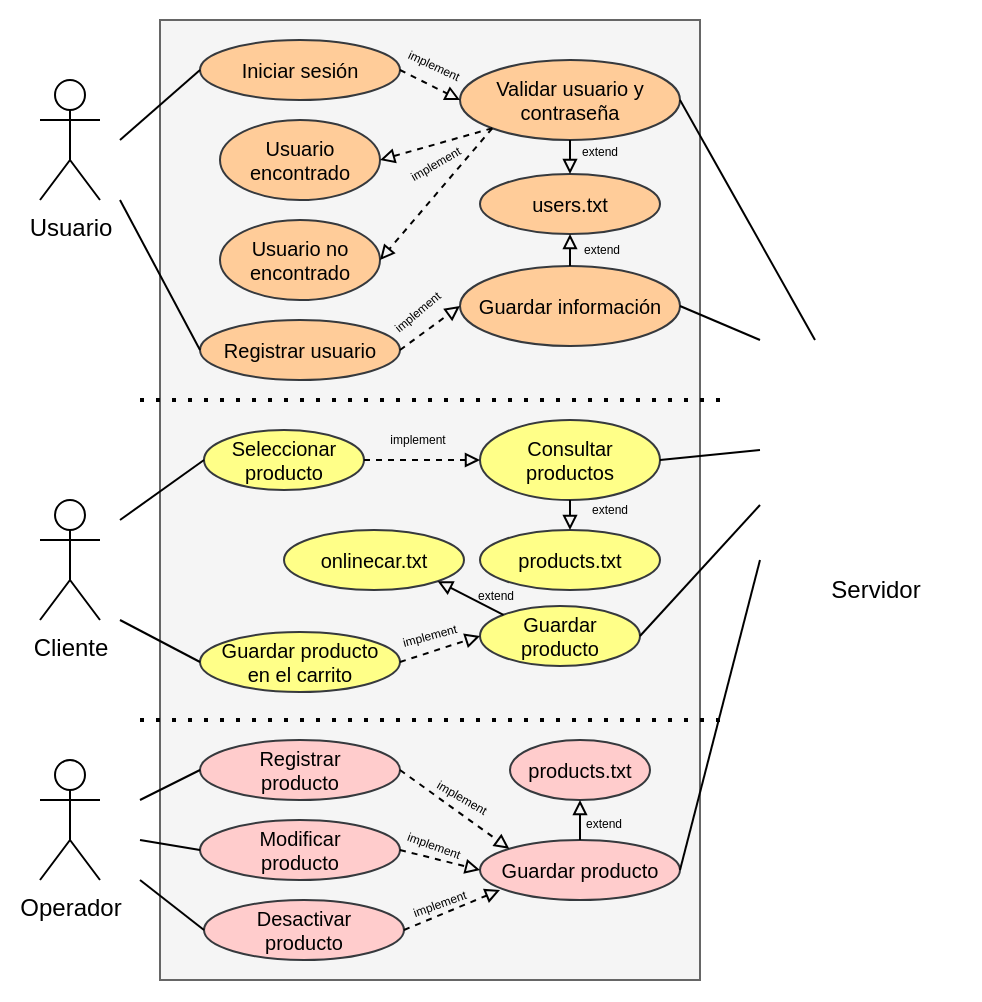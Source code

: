 <mxfile version="24.4.4" type="device">
  <diagram name="Página-1" id="2tiB-S2RtjWKes5oXIlC">
    <mxGraphModel dx="819" dy="426" grid="1" gridSize="10" guides="1" tooltips="1" connect="1" arrows="1" fold="1" page="1" pageScale="1" pageWidth="850" pageHeight="1100" math="0" shadow="0">
      <root>
        <mxCell id="0" />
        <mxCell id="1" parent="0" />
        <mxCell id="WjLnyKZmsit7DUfsPy70-74" value="" style="rounded=0;whiteSpace=wrap;html=1;strokeColor=none;" vertex="1" parent="1">
          <mxGeometry x="100" y="30" width="480" height="500" as="geometry" />
        </mxCell>
        <mxCell id="WjLnyKZmsit7DUfsPy70-73" value="" style="rounded=0;whiteSpace=wrap;html=1;fillColor=#f5f5f5;fontColor=#333333;strokeColor=#666666;" vertex="1" parent="1">
          <mxGeometry x="180" y="40" width="270" height="480" as="geometry" />
        </mxCell>
        <mxCell id="WjLnyKZmsit7DUfsPy70-1" value="Usuario" style="shape=umlActor;verticalLabelPosition=bottom;verticalAlign=top;html=1;outlineConnect=0;" vertex="1" parent="1">
          <mxGeometry x="120" y="70" width="30" height="60" as="geometry" />
        </mxCell>
        <mxCell id="WjLnyKZmsit7DUfsPy70-3" value="Iniciar sesión" style="ellipse;whiteSpace=wrap;html=1;fontSize=10;fillColor=#ffcc99;strokeColor=#36393d;" vertex="1" parent="1">
          <mxGeometry x="200" y="50" width="100" height="30" as="geometry" />
        </mxCell>
        <mxCell id="WjLnyKZmsit7DUfsPy70-4" value="Validar usuario y contraseña" style="ellipse;whiteSpace=wrap;html=1;fontSize=10;fillColor=#ffcc99;strokeColor=#36393d;" vertex="1" parent="1">
          <mxGeometry x="330" y="60" width="110" height="40" as="geometry" />
        </mxCell>
        <mxCell id="WjLnyKZmsit7DUfsPy70-5" value="users.txt" style="ellipse;whiteSpace=wrap;html=1;fontSize=10;fillColor=#ffcc99;strokeColor=#36393d;" vertex="1" parent="1">
          <mxGeometry x="340" y="117" width="90" height="30" as="geometry" />
        </mxCell>
        <mxCell id="WjLnyKZmsit7DUfsPy70-6" value="Usuario encontrado" style="ellipse;whiteSpace=wrap;html=1;fontSize=10;fillColor=#ffcc99;strokeColor=#36393d;" vertex="1" parent="1">
          <mxGeometry x="210" y="90" width="80" height="40" as="geometry" />
        </mxCell>
        <mxCell id="WjLnyKZmsit7DUfsPy70-7" value="Usuario no encontrado" style="ellipse;whiteSpace=wrap;html=1;fontSize=10;fillColor=#ffcc99;strokeColor=#36393d;" vertex="1" parent="1">
          <mxGeometry x="210" y="140" width="80" height="40" as="geometry" />
        </mxCell>
        <mxCell id="WjLnyKZmsit7DUfsPy70-8" value="Cliente" style="shape=umlActor;verticalLabelPosition=bottom;verticalAlign=top;html=1;outlineConnect=0;" vertex="1" parent="1">
          <mxGeometry x="120" y="280" width="30" height="60" as="geometry" />
        </mxCell>
        <mxCell id="WjLnyKZmsit7DUfsPy70-9" value="Operador" style="shape=umlActor;verticalLabelPosition=bottom;verticalAlign=top;html=1;outlineConnect=0;" vertex="1" parent="1">
          <mxGeometry x="120" y="410" width="30" height="60" as="geometry" />
        </mxCell>
        <mxCell id="WjLnyKZmsit7DUfsPy70-10" value="Registrar usuario" style="ellipse;whiteSpace=wrap;html=1;fontSize=10;fillColor=#ffcc99;strokeColor=#36393d;" vertex="1" parent="1">
          <mxGeometry x="200" y="190" width="100" height="30" as="geometry" />
        </mxCell>
        <mxCell id="WjLnyKZmsit7DUfsPy70-11" value="Guardar información" style="ellipse;whiteSpace=wrap;html=1;fontSize=10;fillColor=#ffcc99;strokeColor=#36393d;" vertex="1" parent="1">
          <mxGeometry x="330" y="163" width="110" height="40" as="geometry" />
        </mxCell>
        <mxCell id="WjLnyKZmsit7DUfsPy70-12" value="Seleccionar&lt;div style=&quot;font-size: 10px;&quot;&gt;producto&lt;/div&gt;" style="ellipse;whiteSpace=wrap;html=1;fontSize=10;fillColor=#ffff88;strokeColor=#36393d;" vertex="1" parent="1">
          <mxGeometry x="202" y="245" width="80" height="30" as="geometry" />
        </mxCell>
        <mxCell id="WjLnyKZmsit7DUfsPy70-13" value="Consultar productos" style="ellipse;whiteSpace=wrap;html=1;fontSize=10;fillColor=#ffff88;strokeColor=#36393d;" vertex="1" parent="1">
          <mxGeometry x="340" y="240" width="90" height="40" as="geometry" />
        </mxCell>
        <mxCell id="WjLnyKZmsit7DUfsPy70-14" value="products.txt" style="ellipse;whiteSpace=wrap;html=1;fontSize=10;fillColor=#ffff88;strokeColor=#36393d;" vertex="1" parent="1">
          <mxGeometry x="340" y="295" width="90" height="30" as="geometry" />
        </mxCell>
        <mxCell id="WjLnyKZmsit7DUfsPy70-15" value="Guardar producto&lt;div style=&quot;font-size: 10px;&quot;&gt;en el carrito&lt;/div&gt;" style="ellipse;whiteSpace=wrap;html=1;fontSize=10;fillColor=#ffff88;strokeColor=#36393d;" vertex="1" parent="1">
          <mxGeometry x="200" y="346" width="100" height="30" as="geometry" />
        </mxCell>
        <mxCell id="WjLnyKZmsit7DUfsPy70-16" value="Guardar producto" style="ellipse;whiteSpace=wrap;html=1;fontSize=10;fillColor=#ffff88;strokeColor=#36393d;" vertex="1" parent="1">
          <mxGeometry x="340" y="333" width="80" height="30" as="geometry" />
        </mxCell>
        <mxCell id="WjLnyKZmsit7DUfsPy70-17" value="onlinecar.txt" style="ellipse;whiteSpace=wrap;html=1;fontSize=10;fillColor=#ffff88;strokeColor=#36393d;" vertex="1" parent="1">
          <mxGeometry x="242" y="295" width="90" height="30" as="geometry" />
        </mxCell>
        <mxCell id="WjLnyKZmsit7DUfsPy70-18" value="Registrar&lt;div style=&quot;font-size: 10px;&quot;&gt;producto&lt;/div&gt;" style="ellipse;whiteSpace=wrap;html=1;fontSize=10;fillColor=#ffcccc;strokeColor=#36393d;" vertex="1" parent="1">
          <mxGeometry x="200" y="400" width="100" height="30" as="geometry" />
        </mxCell>
        <mxCell id="WjLnyKZmsit7DUfsPy70-19" value="" style="endArrow=none;dashed=1;html=1;dashPattern=1 3;strokeWidth=2;rounded=0;" edge="1" parent="1">
          <mxGeometry width="50" height="50" relative="1" as="geometry">
            <mxPoint x="170" y="230" as="sourcePoint" />
            <mxPoint x="460" y="230" as="targetPoint" />
          </mxGeometry>
        </mxCell>
        <mxCell id="WjLnyKZmsit7DUfsPy70-20" value="" style="endArrow=none;dashed=1;html=1;dashPattern=1 3;strokeWidth=2;rounded=0;" edge="1" parent="1">
          <mxGeometry width="50" height="50" relative="1" as="geometry">
            <mxPoint x="170" y="390" as="sourcePoint" />
            <mxPoint x="460" y="390" as="targetPoint" />
          </mxGeometry>
        </mxCell>
        <mxCell id="WjLnyKZmsit7DUfsPy70-21" value="Modificar&lt;div style=&quot;font-size: 10px;&quot;&gt;producto&lt;/div&gt;" style="ellipse;whiteSpace=wrap;html=1;fontSize=10;fillColor=#ffcccc;strokeColor=#36393d;" vertex="1" parent="1">
          <mxGeometry x="200" y="440" width="100" height="30" as="geometry" />
        </mxCell>
        <mxCell id="WjLnyKZmsit7DUfsPy70-22" value="Desactivar&lt;div style=&quot;font-size: 10px;&quot;&gt;producto&lt;/div&gt;" style="ellipse;whiteSpace=wrap;html=1;fontSize=10;fillColor=#ffcccc;strokeColor=#36393d;" vertex="1" parent="1">
          <mxGeometry x="202" y="480" width="100" height="30" as="geometry" />
        </mxCell>
        <mxCell id="WjLnyKZmsit7DUfsPy70-23" value="Guardar producto" style="ellipse;whiteSpace=wrap;html=1;fontSize=10;fillColor=#ffcccc;strokeColor=#36393d;" vertex="1" parent="1">
          <mxGeometry x="340" y="450" width="100" height="30" as="geometry" />
        </mxCell>
        <mxCell id="WjLnyKZmsit7DUfsPy70-24" value="products.txt" style="ellipse;whiteSpace=wrap;html=1;fontSize=10;fillColor=#ffcccc;strokeColor=#36393d;" vertex="1" parent="1">
          <mxGeometry x="355" y="400" width="70" height="30" as="geometry" />
        </mxCell>
        <mxCell id="WjLnyKZmsit7DUfsPy70-25" value="" style="endArrow=block;endSize=5;endFill=0;html=1;rounded=0;exitX=0.5;exitY=1;exitDx=0;exitDy=0;entryX=0.5;entryY=0;entryDx=0;entryDy=0;fontSize=10;strokeWidth=1;" edge="1" parent="1" source="WjLnyKZmsit7DUfsPy70-4" target="WjLnyKZmsit7DUfsPy70-5">
          <mxGeometry width="160" relative="1" as="geometry">
            <mxPoint x="210" y="140" as="sourcePoint" />
            <mxPoint x="370" y="140" as="targetPoint" />
          </mxGeometry>
        </mxCell>
        <mxCell id="WjLnyKZmsit7DUfsPy70-27" value="" style="endArrow=block;endSize=5;endFill=0;html=1;rounded=0;exitX=0.5;exitY=0;exitDx=0;exitDy=0;entryX=0.5;entryY=1;entryDx=0;entryDy=0;fontSize=10;strokeWidth=1;" edge="1" parent="1" source="WjLnyKZmsit7DUfsPy70-11" target="WjLnyKZmsit7DUfsPy70-5">
          <mxGeometry width="160" relative="1" as="geometry">
            <mxPoint x="460" y="155" as="sourcePoint" />
            <mxPoint x="460" y="185" as="targetPoint" />
          </mxGeometry>
        </mxCell>
        <mxCell id="WjLnyKZmsit7DUfsPy70-29" value="extend" style="text;html=1;align=center;verticalAlign=middle;whiteSpace=wrap;rounded=0;fontSize=6;" vertex="1" parent="1">
          <mxGeometry x="385" y="101" width="30" height="10" as="geometry" />
        </mxCell>
        <mxCell id="WjLnyKZmsit7DUfsPy70-30" value="extend" style="text;html=1;align=center;verticalAlign=middle;whiteSpace=wrap;rounded=0;fontSize=6;" vertex="1" parent="1">
          <mxGeometry x="386" y="150" width="30" height="10" as="geometry" />
        </mxCell>
        <mxCell id="WjLnyKZmsit7DUfsPy70-31" value="" style="endArrow=block;dashed=1;endFill=0;endSize=5;html=1;rounded=0;exitX=1;exitY=0.5;exitDx=0;exitDy=0;entryX=0;entryY=0.5;entryDx=0;entryDy=0;" edge="1" parent="1" source="WjLnyKZmsit7DUfsPy70-3" target="WjLnyKZmsit7DUfsPy70-4">
          <mxGeometry width="160" relative="1" as="geometry">
            <mxPoint x="210" y="170" as="sourcePoint" />
            <mxPoint x="370" y="170" as="targetPoint" />
          </mxGeometry>
        </mxCell>
        <mxCell id="WjLnyKZmsit7DUfsPy70-33" value="implement" style="text;html=1;align=center;verticalAlign=middle;whiteSpace=wrap;rounded=0;fontSize=6;rotation=25;" vertex="1" parent="1">
          <mxGeometry x="302" y="58" width="30" height="10" as="geometry" />
        </mxCell>
        <mxCell id="WjLnyKZmsit7DUfsPy70-34" value="" style="endArrow=block;dashed=1;endFill=0;endSize=5;html=1;rounded=0;entryX=1;entryY=0.5;entryDx=0;entryDy=0;exitX=0;exitY=1;exitDx=0;exitDy=0;" edge="1" parent="1" source="WjLnyKZmsit7DUfsPy70-4" target="WjLnyKZmsit7DUfsPy70-6">
          <mxGeometry width="160" relative="1" as="geometry">
            <mxPoint x="310" y="80" as="sourcePoint" />
            <mxPoint x="340" y="90" as="targetPoint" />
          </mxGeometry>
        </mxCell>
        <mxCell id="WjLnyKZmsit7DUfsPy70-35" value="" style="endArrow=block;dashed=1;endFill=0;endSize=5;html=1;rounded=0;entryX=1;entryY=0.5;entryDx=0;entryDy=0;exitX=0;exitY=1;exitDx=0;exitDy=0;" edge="1" parent="1" source="WjLnyKZmsit7DUfsPy70-4" target="WjLnyKZmsit7DUfsPy70-7">
          <mxGeometry width="160" relative="1" as="geometry">
            <mxPoint x="356" y="104" as="sourcePoint" />
            <mxPoint x="300" y="120" as="targetPoint" />
          </mxGeometry>
        </mxCell>
        <mxCell id="WjLnyKZmsit7DUfsPy70-36" value="implement" style="text;html=1;align=center;verticalAlign=middle;whiteSpace=wrap;rounded=0;fontSize=6;rotation=-30;" vertex="1" parent="1">
          <mxGeometry x="303" y="107" width="30" height="10" as="geometry" />
        </mxCell>
        <mxCell id="WjLnyKZmsit7DUfsPy70-38" value="" style="endArrow=block;dashed=1;endFill=0;endSize=5;html=1;rounded=0;exitX=1;exitY=0.5;exitDx=0;exitDy=0;entryX=0;entryY=0.5;entryDx=0;entryDy=0;" edge="1" parent="1" source="WjLnyKZmsit7DUfsPy70-10" target="WjLnyKZmsit7DUfsPy70-11">
          <mxGeometry width="160" relative="1" as="geometry">
            <mxPoint x="310" y="75" as="sourcePoint" />
            <mxPoint x="340" y="90" as="targetPoint" />
          </mxGeometry>
        </mxCell>
        <mxCell id="WjLnyKZmsit7DUfsPy70-39" value="implement" style="text;html=1;align=center;verticalAlign=middle;whiteSpace=wrap;rounded=0;fontSize=6;rotation=-40;" vertex="1" parent="1">
          <mxGeometry x="294" y="181" width="30" height="10" as="geometry" />
        </mxCell>
        <mxCell id="WjLnyKZmsit7DUfsPy70-40" value="" style="endArrow=block;dashed=1;endFill=0;endSize=5;html=1;rounded=0;exitX=1;exitY=0.5;exitDx=0;exitDy=0;entryX=0;entryY=0.5;entryDx=0;entryDy=0;" edge="1" parent="1" source="WjLnyKZmsit7DUfsPy70-12" target="WjLnyKZmsit7DUfsPy70-13">
          <mxGeometry width="160" relative="1" as="geometry">
            <mxPoint x="310" y="215" as="sourcePoint" />
            <mxPoint x="340" y="220" as="targetPoint" />
          </mxGeometry>
        </mxCell>
        <mxCell id="WjLnyKZmsit7DUfsPy70-41" value="implement" style="text;html=1;align=center;verticalAlign=middle;whiteSpace=wrap;rounded=0;fontSize=6;rotation=0;" vertex="1" parent="1">
          <mxGeometry x="294" y="245" width="30" height="10" as="geometry" />
        </mxCell>
        <mxCell id="WjLnyKZmsit7DUfsPy70-42" value="" style="endArrow=block;endSize=5;endFill=0;html=1;rounded=0;exitX=0.5;exitY=1;exitDx=0;exitDy=0;entryX=0.5;entryY=0;entryDx=0;entryDy=0;fontSize=10;strokeWidth=1;" edge="1" parent="1" source="WjLnyKZmsit7DUfsPy70-13" target="WjLnyKZmsit7DUfsPy70-14">
          <mxGeometry width="160" relative="1" as="geometry">
            <mxPoint x="450" y="275" as="sourcePoint" />
            <mxPoint x="450" y="305" as="targetPoint" />
          </mxGeometry>
        </mxCell>
        <mxCell id="WjLnyKZmsit7DUfsPy70-44" value="extend" style="text;html=1;align=center;verticalAlign=middle;whiteSpace=wrap;rounded=0;fontSize=6;" vertex="1" parent="1">
          <mxGeometry x="390" y="280" width="30" height="10" as="geometry" />
        </mxCell>
        <mxCell id="WjLnyKZmsit7DUfsPy70-45" value="extend" style="text;html=1;align=center;verticalAlign=middle;whiteSpace=wrap;rounded=0;fontSize=6;" vertex="1" parent="1">
          <mxGeometry x="333" y="323" width="30" height="10" as="geometry" />
        </mxCell>
        <mxCell id="WjLnyKZmsit7DUfsPy70-47" value="" style="endArrow=block;endSize=5;endFill=0;html=1;rounded=0;exitX=0;exitY=0;exitDx=0;exitDy=0;entryX=1;entryY=1;entryDx=0;entryDy=0;fontSize=10;strokeWidth=1;" edge="1" parent="1" source="WjLnyKZmsit7DUfsPy70-16" target="WjLnyKZmsit7DUfsPy70-17">
          <mxGeometry width="160" relative="1" as="geometry">
            <mxPoint x="384.81" y="390" as="sourcePoint" />
            <mxPoint x="384.81" y="410" as="targetPoint" />
          </mxGeometry>
        </mxCell>
        <mxCell id="WjLnyKZmsit7DUfsPy70-48" value="" style="endArrow=block;dashed=1;endFill=0;endSize=5;html=1;rounded=0;exitX=1;exitY=0.5;exitDx=0;exitDy=0;entryX=0;entryY=0.5;entryDx=0;entryDy=0;" edge="1" parent="1" source="WjLnyKZmsit7DUfsPy70-15" target="WjLnyKZmsit7DUfsPy70-16">
          <mxGeometry width="160" relative="1" as="geometry">
            <mxPoint x="290" y="295" as="sourcePoint" />
            <mxPoint x="350" y="280" as="targetPoint" />
          </mxGeometry>
        </mxCell>
        <mxCell id="WjLnyKZmsit7DUfsPy70-49" value="implement" style="text;html=1;align=center;verticalAlign=middle;whiteSpace=wrap;rounded=0;fontSize=6;rotation=-15;" vertex="1" parent="1">
          <mxGeometry x="300" y="343" width="30" height="10" as="geometry" />
        </mxCell>
        <mxCell id="WjLnyKZmsit7DUfsPy70-50" value="" style="endArrow=block;dashed=1;endFill=0;endSize=5;html=1;rounded=0;exitX=1;exitY=0.5;exitDx=0;exitDy=0;entryX=0;entryY=0;entryDx=0;entryDy=0;" edge="1" parent="1" source="WjLnyKZmsit7DUfsPy70-18" target="WjLnyKZmsit7DUfsPy70-23">
          <mxGeometry width="160" relative="1" as="geometry">
            <mxPoint x="290" y="350" as="sourcePoint" />
            <mxPoint x="335" y="370" as="targetPoint" />
          </mxGeometry>
        </mxCell>
        <mxCell id="WjLnyKZmsit7DUfsPy70-51" value="" style="endArrow=block;dashed=1;endFill=0;endSize=5;html=1;rounded=0;exitX=1;exitY=0.5;exitDx=0;exitDy=0;entryX=0;entryY=0.5;entryDx=0;entryDy=0;" edge="1" parent="1" source="WjLnyKZmsit7DUfsPy70-21" target="WjLnyKZmsit7DUfsPy70-23">
          <mxGeometry width="160" relative="1" as="geometry">
            <mxPoint x="310" y="425" as="sourcePoint" />
            <mxPoint x="360" y="464" as="targetPoint" />
          </mxGeometry>
        </mxCell>
        <mxCell id="WjLnyKZmsit7DUfsPy70-52" value="" style="endArrow=block;dashed=1;endFill=0;endSize=5;html=1;rounded=0;exitX=1;exitY=0.5;exitDx=0;exitDy=0;entryX=0;entryY=0.5;entryDx=0;entryDy=0;" edge="1" parent="1" source="WjLnyKZmsit7DUfsPy70-22">
          <mxGeometry width="160" relative="1" as="geometry">
            <mxPoint x="310" y="475" as="sourcePoint" />
            <mxPoint x="350" y="475" as="targetPoint" />
          </mxGeometry>
        </mxCell>
        <mxCell id="WjLnyKZmsit7DUfsPy70-53" value="" style="endArrow=block;endSize=5;endFill=0;html=1;rounded=0;exitX=0.5;exitY=0;exitDx=0;exitDy=0;entryX=0.5;entryY=1;entryDx=0;entryDy=0;fontSize=10;strokeWidth=1;" edge="1" parent="1" source="WjLnyKZmsit7DUfsPy70-23" target="WjLnyKZmsit7DUfsPy70-24">
          <mxGeometry width="160" relative="1" as="geometry">
            <mxPoint x="430" y="420" as="sourcePoint" />
            <mxPoint x="420" y="440" as="targetPoint" />
          </mxGeometry>
        </mxCell>
        <mxCell id="WjLnyKZmsit7DUfsPy70-54" value="extend" style="text;html=1;align=center;verticalAlign=middle;whiteSpace=wrap;rounded=0;fontSize=6;" vertex="1" parent="1">
          <mxGeometry x="387" y="437" width="30" height="10" as="geometry" />
        </mxCell>
        <mxCell id="WjLnyKZmsit7DUfsPy70-55" value="implement" style="text;html=1;align=center;verticalAlign=middle;whiteSpace=wrap;rounded=0;fontSize=6;rotation=30;" vertex="1" parent="1">
          <mxGeometry x="316" y="424" width="30" height="10" as="geometry" />
        </mxCell>
        <mxCell id="WjLnyKZmsit7DUfsPy70-56" value="implement" style="text;html=1;align=center;verticalAlign=middle;whiteSpace=wrap;rounded=0;fontSize=6;rotation=20;" vertex="1" parent="1">
          <mxGeometry x="302" y="448" width="30" height="10" as="geometry" />
        </mxCell>
        <mxCell id="WjLnyKZmsit7DUfsPy70-57" value="implement" style="text;html=1;align=center;verticalAlign=middle;whiteSpace=wrap;rounded=0;fontSize=6;rotation=-20;" vertex="1" parent="1">
          <mxGeometry x="305" y="477" width="30" height="10" as="geometry" />
        </mxCell>
        <mxCell id="WjLnyKZmsit7DUfsPy70-58" value="" style="shape=image;verticalLabelPosition=bottom;labelBackgroundColor=default;verticalAlign=top;aspect=fixed;imageAspect=0;image=https://cdn.icon-icons.com/icons2/1852/PNG/512/iconfinder-server-4417119_116634.png;" vertex="1" parent="1">
          <mxGeometry x="480" y="200" width="110" height="110" as="geometry" />
        </mxCell>
        <mxCell id="WjLnyKZmsit7DUfsPy70-59" value="Servidor" style="text;html=1;align=center;verticalAlign=middle;whiteSpace=wrap;rounded=0;" vertex="1" parent="1">
          <mxGeometry x="508" y="310" width="60" height="30" as="geometry" />
        </mxCell>
        <mxCell id="WjLnyKZmsit7DUfsPy70-61" value="" style="endArrow=none;html=1;rounded=0;entryX=1;entryY=0.5;entryDx=0;entryDy=0;exitX=0.25;exitY=0;exitDx=0;exitDy=0;" edge="1" parent="1" source="WjLnyKZmsit7DUfsPy70-58" target="WjLnyKZmsit7DUfsPy70-4">
          <mxGeometry width="50" height="50" relative="1" as="geometry">
            <mxPoint x="390" y="300" as="sourcePoint" />
            <mxPoint x="440" y="250" as="targetPoint" />
          </mxGeometry>
        </mxCell>
        <mxCell id="WjLnyKZmsit7DUfsPy70-62" value="" style="endArrow=none;html=1;rounded=0;entryX=1;entryY=0.5;entryDx=0;entryDy=0;exitX=0;exitY=0;exitDx=0;exitDy=0;" edge="1" parent="1" source="WjLnyKZmsit7DUfsPy70-58" target="WjLnyKZmsit7DUfsPy70-11">
          <mxGeometry width="50" height="50" relative="1" as="geometry">
            <mxPoint x="390" y="300" as="sourcePoint" />
            <mxPoint x="440" y="250" as="targetPoint" />
          </mxGeometry>
        </mxCell>
        <mxCell id="WjLnyKZmsit7DUfsPy70-63" value="" style="endArrow=none;html=1;rounded=0;entryX=0;entryY=0.5;entryDx=0;entryDy=0;exitX=1;exitY=0.5;exitDx=0;exitDy=0;" edge="1" parent="1" source="WjLnyKZmsit7DUfsPy70-13" target="WjLnyKZmsit7DUfsPy70-58">
          <mxGeometry width="50" height="50" relative="1" as="geometry">
            <mxPoint x="390" y="300" as="sourcePoint" />
            <mxPoint x="440" y="250" as="targetPoint" />
          </mxGeometry>
        </mxCell>
        <mxCell id="WjLnyKZmsit7DUfsPy70-64" value="" style="endArrow=none;html=1;rounded=0;entryX=0;entryY=0.75;entryDx=0;entryDy=0;exitX=1;exitY=0.5;exitDx=0;exitDy=0;" edge="1" parent="1" source="WjLnyKZmsit7DUfsPy70-16" target="WjLnyKZmsit7DUfsPy70-58">
          <mxGeometry width="50" height="50" relative="1" as="geometry">
            <mxPoint x="390" y="300" as="sourcePoint" />
            <mxPoint x="440" y="250" as="targetPoint" />
          </mxGeometry>
        </mxCell>
        <mxCell id="WjLnyKZmsit7DUfsPy70-65" value="" style="endArrow=none;html=1;rounded=0;exitX=1;exitY=0.5;exitDx=0;exitDy=0;entryX=0;entryY=1;entryDx=0;entryDy=0;" edge="1" parent="1" source="WjLnyKZmsit7DUfsPy70-23" target="WjLnyKZmsit7DUfsPy70-58">
          <mxGeometry width="50" height="50" relative="1" as="geometry">
            <mxPoint x="390" y="350" as="sourcePoint" />
            <mxPoint x="440" y="300" as="targetPoint" />
          </mxGeometry>
        </mxCell>
        <mxCell id="WjLnyKZmsit7DUfsPy70-66" value="" style="endArrow=none;html=1;rounded=0;entryX=0;entryY=0.5;entryDx=0;entryDy=0;" edge="1" parent="1" target="WjLnyKZmsit7DUfsPy70-3">
          <mxGeometry width="50" height="50" relative="1" as="geometry">
            <mxPoint x="160" y="100" as="sourcePoint" />
            <mxPoint x="440" y="190" as="targetPoint" />
          </mxGeometry>
        </mxCell>
        <mxCell id="WjLnyKZmsit7DUfsPy70-67" value="" style="endArrow=none;html=1;rounded=0;entryX=0;entryY=0.5;entryDx=0;entryDy=0;" edge="1" parent="1" target="WjLnyKZmsit7DUfsPy70-10">
          <mxGeometry width="50" height="50" relative="1" as="geometry">
            <mxPoint x="160" y="130" as="sourcePoint" />
            <mxPoint x="440" y="190" as="targetPoint" />
          </mxGeometry>
        </mxCell>
        <mxCell id="WjLnyKZmsit7DUfsPy70-68" value="" style="endArrow=none;html=1;rounded=0;entryX=0;entryY=0.5;entryDx=0;entryDy=0;" edge="1" parent="1" target="WjLnyKZmsit7DUfsPy70-12">
          <mxGeometry width="50" height="50" relative="1" as="geometry">
            <mxPoint x="160" y="290" as="sourcePoint" />
            <mxPoint x="440" y="300" as="targetPoint" />
          </mxGeometry>
        </mxCell>
        <mxCell id="WjLnyKZmsit7DUfsPy70-69" value="" style="endArrow=none;html=1;rounded=0;entryX=0;entryY=0.5;entryDx=0;entryDy=0;" edge="1" parent="1" target="WjLnyKZmsit7DUfsPy70-15">
          <mxGeometry width="50" height="50" relative="1" as="geometry">
            <mxPoint x="160" y="340" as="sourcePoint" />
            <mxPoint x="440" y="300" as="targetPoint" />
          </mxGeometry>
        </mxCell>
        <mxCell id="WjLnyKZmsit7DUfsPy70-70" value="" style="endArrow=none;html=1;rounded=0;entryX=0;entryY=0.5;entryDx=0;entryDy=0;" edge="1" parent="1" target="WjLnyKZmsit7DUfsPy70-18">
          <mxGeometry width="50" height="50" relative="1" as="geometry">
            <mxPoint x="170" y="430" as="sourcePoint" />
            <mxPoint x="440" y="420" as="targetPoint" />
          </mxGeometry>
        </mxCell>
        <mxCell id="WjLnyKZmsit7DUfsPy70-71" value="" style="endArrow=none;html=1;rounded=0;entryX=0;entryY=0.5;entryDx=0;entryDy=0;" edge="1" parent="1" target="WjLnyKZmsit7DUfsPy70-21">
          <mxGeometry width="50" height="50" relative="1" as="geometry">
            <mxPoint x="170" y="450" as="sourcePoint" />
            <mxPoint x="440" y="420" as="targetPoint" />
          </mxGeometry>
        </mxCell>
        <mxCell id="WjLnyKZmsit7DUfsPy70-72" value="" style="endArrow=none;html=1;rounded=0;entryX=0;entryY=0.5;entryDx=0;entryDy=0;" edge="1" parent="1" target="WjLnyKZmsit7DUfsPy70-22">
          <mxGeometry width="50" height="50" relative="1" as="geometry">
            <mxPoint x="170" y="470" as="sourcePoint" />
            <mxPoint x="440" y="420" as="targetPoint" />
          </mxGeometry>
        </mxCell>
      </root>
    </mxGraphModel>
  </diagram>
</mxfile>
